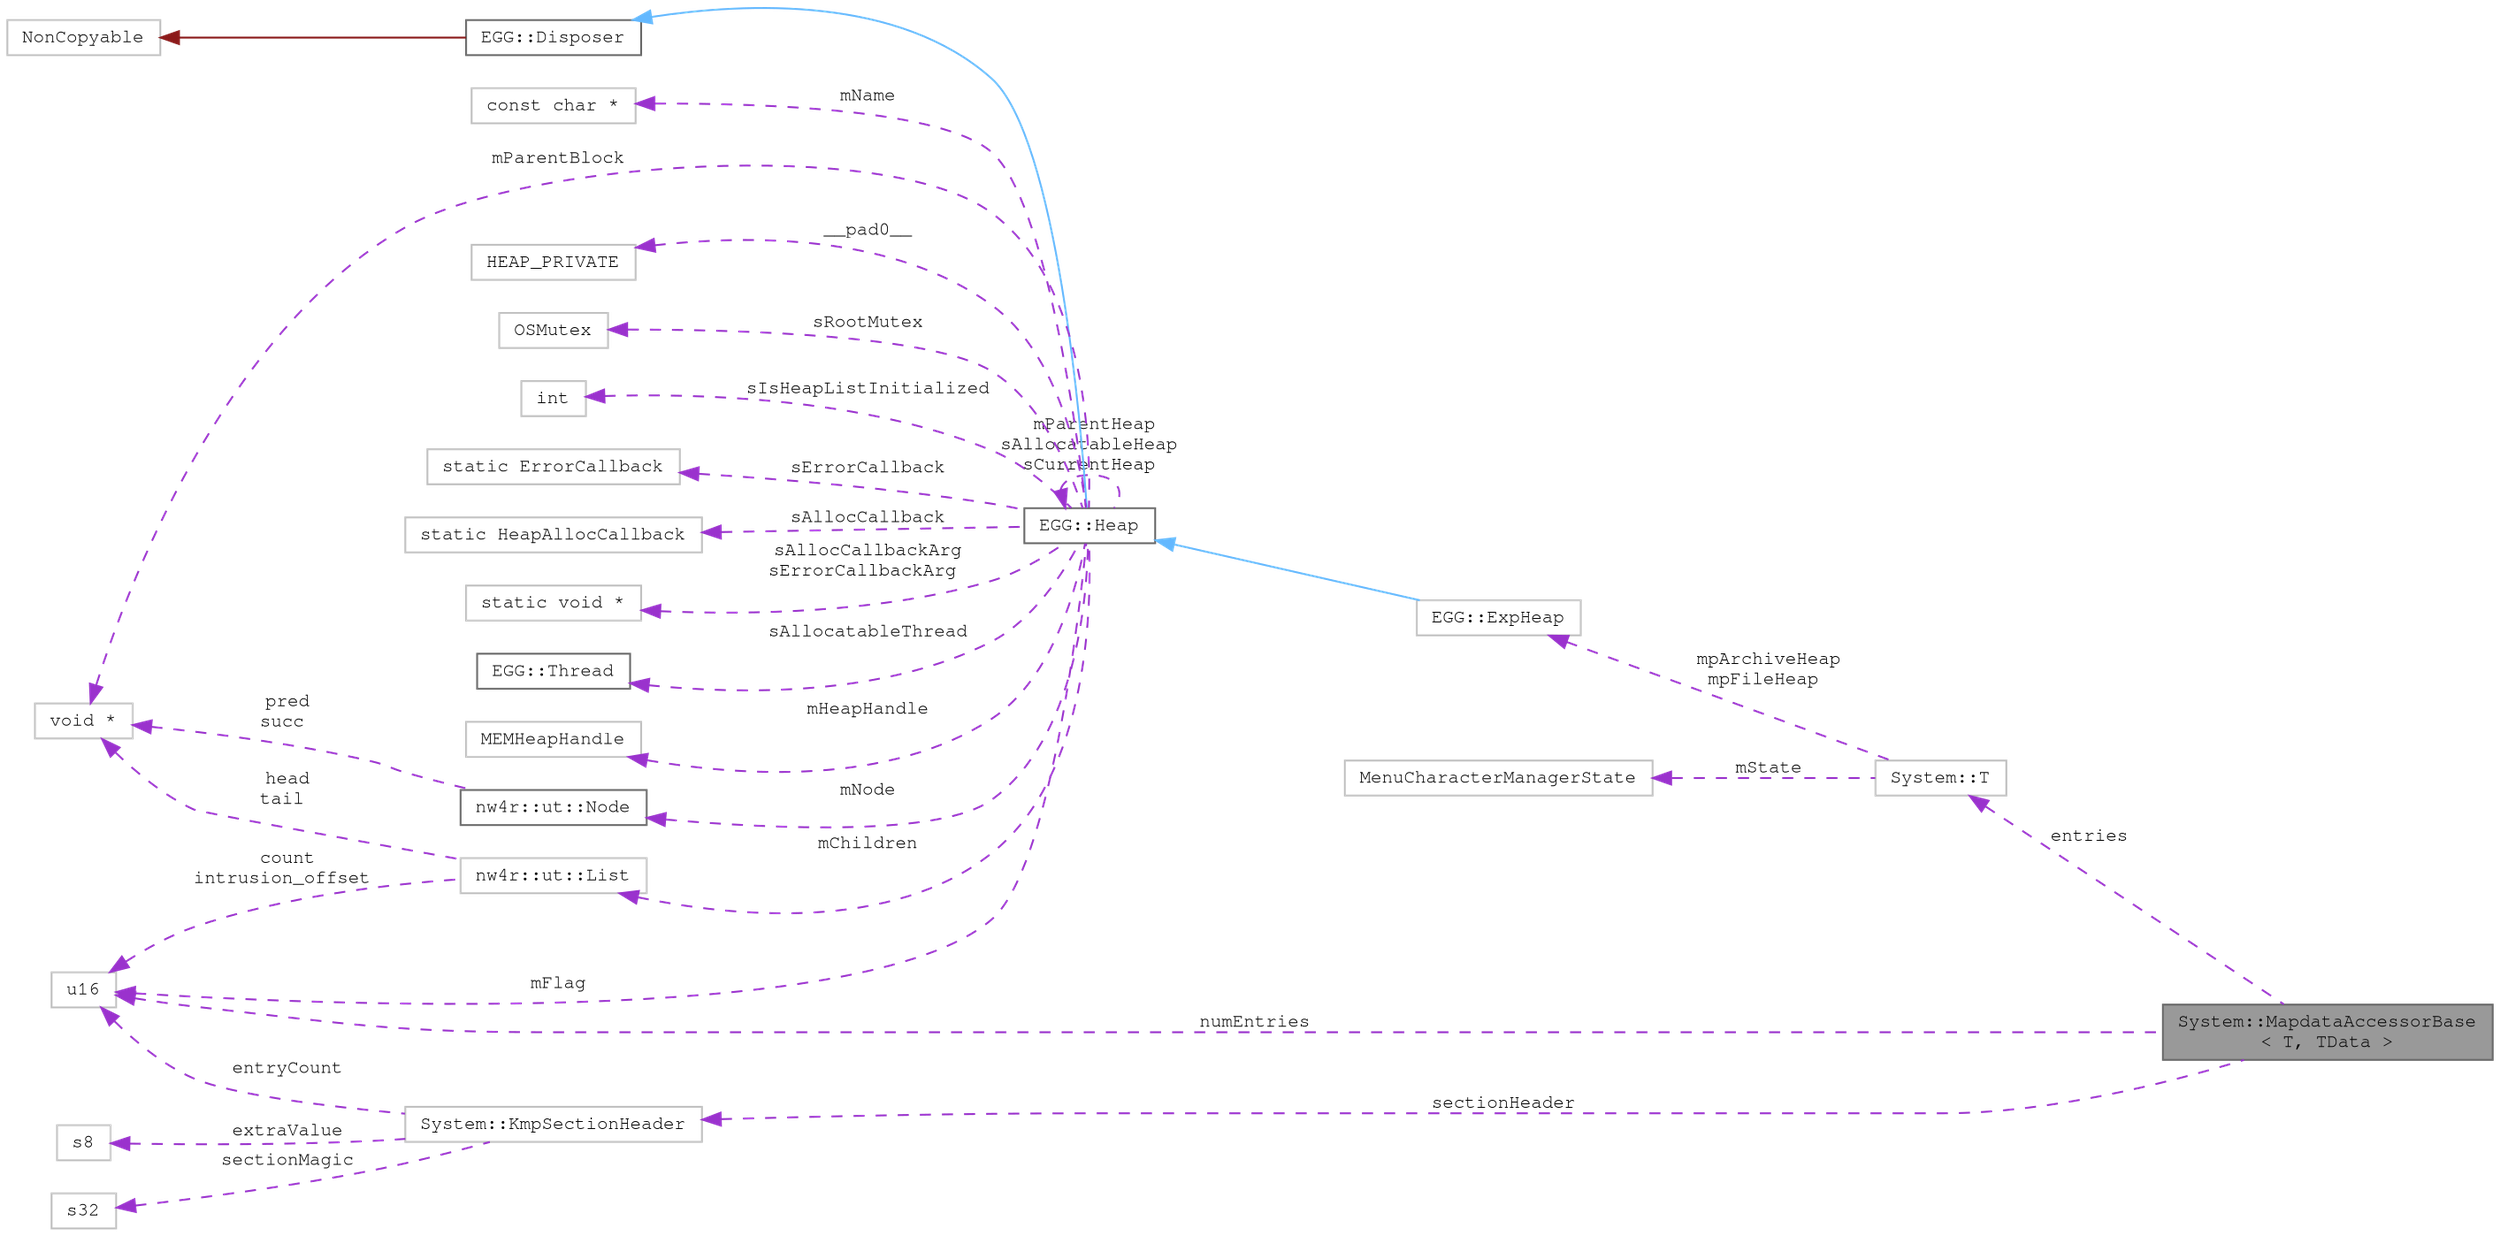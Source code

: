 digraph "System::MapdataAccessorBase&lt; T, TData &gt;"
{
 // LATEX_PDF_SIZE
  bgcolor="transparent";
  edge [fontname=FreeMono,fontsize=10,labelfontname=FreeMono,labelfontsize=10];
  node [fontname=FreeMono,fontsize=10,shape=box,height=0.2,width=0.4];
  rankdir="LR";
  Node1 [label="System::MapdataAccessorBase\l\< T, TData \>",height=0.2,width=0.4,color="gray40", fillcolor="grey60", style="filled", fontcolor="black",tooltip=" "];
  Node2 -> Node1 [dir="back",color="darkorchid3",style="dashed",label=" entries" ];
  Node2 [label="System::T",height=0.2,width=0.4,color="grey75", fillcolor="white", style="filled",URL="$struct_system_1_1_t.html",tooltip=" "];
  Node3 -> Node2 [dir="back",color="darkorchid3",style="dashed",label=" mpArchiveHeap\nmpFileHeap" ];
  Node3 [label="EGG::ExpHeap",height=0.2,width=0.4,color="grey75", fillcolor="white", style="filled",URL="$class_e_g_g_1_1_exp_heap.html",tooltip=" "];
  Node4 -> Node3 [dir="back",color="steelblue1",style="solid"];
  Node4 [label="EGG::Heap",height=0.2,width=0.4,color="gray40", fillcolor="white", style="filled",URL="$class_e_g_g_1_1_heap.html",tooltip="Base Heap class."];
  Node5 -> Node4 [dir="back",color="steelblue1",style="solid"];
  Node5 [label="EGG::Disposer",height=0.2,width=0.4,color="gray40", fillcolor="white", style="filled",URL="$class_e_g_g_1_1_disposer.html",tooltip="Base class for garbage-collected objects."];
  Node6 -> Node5 [dir="back",color="firebrick4",style="solid"];
  Node6 [label="NonCopyable",height=0.2,width=0.4,color="grey75", fillcolor="white", style="filled",URL="$class_non_copyable.html",tooltip=" "];
  Node7 -> Node4 [dir="back",color="darkorchid3",style="dashed",label=" __pad0__" ];
  Node7 [label="HEAP_PRIVATE",height=0.2,width=0.4,color="grey75", fillcolor="white", style="filled",tooltip=" "];
  Node8 -> Node4 [dir="back",color="darkorchid3",style="dashed",label=" sRootMutex" ];
  Node8 [label="OSMutex",height=0.2,width=0.4,color="grey75", fillcolor="white", style="filled",tooltip=" "];
  Node4 -> Node4 [dir="back",color="darkorchid3",style="dashed",label=" mParentHeap\nsAllocatableHeap\nsCurrentHeap" ];
  Node9 -> Node4 [dir="back",color="darkorchid3",style="dashed",label=" sIsHeapListInitialized" ];
  Node9 [label="int",height=0.2,width=0.4,color="grey75", fillcolor="white", style="filled",tooltip=" "];
  Node10 -> Node4 [dir="back",color="darkorchid3",style="dashed",label=" sErrorCallback" ];
  Node10 [label="static ErrorCallback",height=0.2,width=0.4,color="grey75", fillcolor="white", style="filled",tooltip=" "];
  Node11 -> Node4 [dir="back",color="darkorchid3",style="dashed",label=" sAllocCallback" ];
  Node11 [label="static HeapAllocCallback",height=0.2,width=0.4,color="grey75", fillcolor="white", style="filled",tooltip=" "];
  Node12 -> Node4 [dir="back",color="darkorchid3",style="dashed",label=" sAllocCallbackArg\nsErrorCallbackArg" ];
  Node12 [label="static void *",height=0.2,width=0.4,color="grey75", fillcolor="white", style="filled",tooltip=" "];
  Node13 -> Node4 [dir="back",color="darkorchid3",style="dashed",label=" sAllocatableThread" ];
  Node13 [label="EGG::Thread",height=0.2,width=0.4,color="gray40", fillcolor="white", style="filled",URL="$class_e_g_g_1_1_thread.html",tooltip="Wrapper for OSThread."];
  Node14 -> Node4 [dir="back",color="darkorchid3",style="dashed",label=" mHeapHandle" ];
  Node14 [label="MEMHeapHandle",height=0.2,width=0.4,color="grey75", fillcolor="white", style="filled",tooltip=" "];
  Node15 -> Node4 [dir="back",color="darkorchid3",style="dashed",label=" mParentBlock" ];
  Node15 [label="void *",height=0.2,width=0.4,color="grey75", fillcolor="white", style="filled",tooltip=" "];
  Node16 -> Node4 [dir="back",color="darkorchid3",style="dashed",label=" mFlag" ];
  Node16 [label="u16",height=0.2,width=0.4,color="grey75", fillcolor="white", style="filled",URL="$classu16.html",tooltip=" "];
  Node17 -> Node4 [dir="back",color="darkorchid3",style="dashed",label=" mNode" ];
  Node17 [label="nw4r::ut::Node",height=0.2,width=0.4,color="gray40", fillcolor="white", style="filled",URL="$structnw4r_1_1ut_1_1_node.html",tooltip="Bidirectional list node."];
  Node15 -> Node17 [dir="back",color="darkorchid3",style="dashed",label=" pred\nsucc" ];
  Node18 -> Node4 [dir="back",color="darkorchid3",style="dashed",label=" mChildren" ];
  Node18 [label="nw4r::ut::List",height=0.2,width=0.4,color="grey75", fillcolor="white", style="filled",URL="$structnw4r_1_1ut_1_1_list.html",tooltip=" "];
  Node15 -> Node18 [dir="back",color="darkorchid3",style="dashed",label=" head\ntail" ];
  Node16 -> Node18 [dir="back",color="darkorchid3",style="dashed",label=" count\nintrusion_offset" ];
  Node19 -> Node4 [dir="back",color="darkorchid3",style="dashed",label=" mName" ];
  Node19 [label="const char *",height=0.2,width=0.4,color="grey75", fillcolor="white", style="filled",tooltip=" "];
  Node20 -> Node2 [dir="back",color="darkorchid3",style="dashed",label=" mState" ];
  Node20 [label="MenuCharacterManagerState",height=0.2,width=0.4,color="grey75", fillcolor="white", style="filled",tooltip=" "];
  Node16 -> Node1 [dir="back",color="darkorchid3",style="dashed",label=" numEntries" ];
  Node21 -> Node1 [dir="back",color="darkorchid3",style="dashed",label=" sectionHeader" ];
  Node21 [label="System::KmpSectionHeader",height=0.2,width=0.4,color="grey75", fillcolor="white", style="filled",URL="$struct_system_1_1_kmp_section_header.html",tooltip=" "];
  Node22 -> Node21 [dir="back",color="darkorchid3",style="dashed",label=" sectionMagic" ];
  Node22 [label="s32",height=0.2,width=0.4,color="grey75", fillcolor="white", style="filled",tooltip=" "];
  Node16 -> Node21 [dir="back",color="darkorchid3",style="dashed",label=" entryCount" ];
  Node23 -> Node21 [dir="back",color="darkorchid3",style="dashed",label=" extraValue" ];
  Node23 [label="s8",height=0.2,width=0.4,color="grey75", fillcolor="white", style="filled",tooltip=" "];
}
